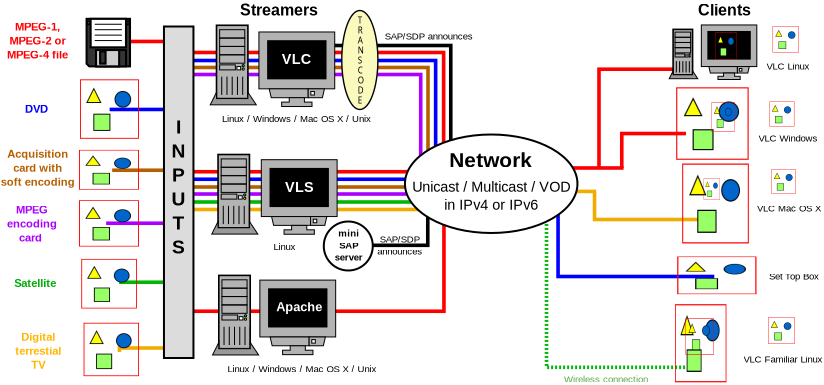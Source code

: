 <?xml version="1.0" encoding="UTF-8"?>
<dia:diagram xmlns:dia="http://www.lysator.liu.se/~alla/dia/"><dia:layer name="ArriÃÂ¨re-plan" visible="true"><dia:object type="Standard - ZigZagLine" version="0" id="O0"><dia:attribute name="obj_pos"><dia:point val="21.424,8.913"/></dia:attribute><dia:attribute name="obj_bb"><dia:rectangle val="17.944,8.823;21.514,13.243"/></dia:attribute><dia:attribute name="orth_points"><dia:point val="21.424,8.913"/><dia:point val="21.424,12.303"/><dia:point val="18.034,12.303"/><dia:point val="18.034,13.153"/></dia:attribute><dia:attribute name="orth_orient"><dia:enum val="1"/><dia:enum val="0"/><dia:enum val="1"/></dia:attribute><dia:attribute name="line_width"><dia:real val="0.18"/></dia:attribute></dia:object><dia:object type="Standard - ZigZagLine" version="0" id="O1"><dia:attribute name="obj_pos"><dia:point val="22.574,7.613"/></dia:attribute><dia:attribute name="obj_bb"><dia:rectangle val="16.406,2.223;22.664,7.703"/></dia:attribute><dia:attribute name="orth_points"><dia:point val="22.574,7.613"/><dia:point val="22.574,2.313"/><dia:point val="16.496,2.313"/><dia:point val="16.496,2.813"/></dia:attribute><dia:attribute name="orth_orient"><dia:enum val="1"/><dia:enum val="0"/><dia:enum val="1"/></dia:attribute><dia:attribute name="line_width"><dia:real val="0.18"/></dia:attribute></dia:object><dia:object type="Standard - ZigZagLine" version="0" id="O2"><dia:attribute name="obj_pos"><dia:point val="6.083,14.188"/></dia:attribute><dia:attribute name="obj_bb"><dia:rectangle val="5.993,14.06;8.998,14.278"/></dia:attribute><dia:attribute name="orth_points"><dia:point val="6.083,14.188"/><dia:point val="6.083,14.15"/><dia:point val="8.908,14.15"/><dia:point val="8.908,14.188"/></dia:attribute><dia:attribute name="orth_orient"><dia:enum val="1"/><dia:enum val="0"/><dia:enum val="1"/></dia:attribute><dia:attribute name="line_color"><dia:color val="#00b706"/></dia:attribute><dia:attribute name="line_width"><dia:real val="0.18"/></dia:attribute></dia:object><dia:object type="Standard - ZigZagLine" version="0" id="O3"><dia:attribute name="obj_pos"><dia:point val="6.008,17.638"/></dia:attribute><dia:attribute name="obj_bb"><dia:rectangle val="5.918,17.248;9.023,17.728"/></dia:attribute><dia:attribute name="orth_points"><dia:point val="6.008,17.638"/><dia:point val="6.008,17.438"/><dia:point val="8.933,17.438"/><dia:point val="8.933,17.338"/></dia:attribute><dia:attribute name="orth_orient"><dia:enum val="1"/><dia:enum val="0"/><dia:enum val="1"/></dia:attribute><dia:attribute name="line_color"><dia:color val="#f1ac00"/></dia:attribute><dia:attribute name="line_width"><dia:real val="0.18"/></dia:attribute></dia:object><dia:object type="Standard - ZigZagLine" version="0" id="O4"><dia:attribute name="obj_pos"><dia:point val="5.433,11.238"/></dia:attribute><dia:attribute name="obj_bb"><dia:rectangle val="5.343,11.11;8.973,11.353"/></dia:attribute><dia:attribute name="orth_points"><dia:point val="5.433,11.238"/><dia:point val="5.433,11.2"/><dia:point val="8.883,11.2"/><dia:point val="8.883,11.263"/></dia:attribute><dia:attribute name="orth_orient"><dia:enum val="1"/><dia:enum val="0"/><dia:enum val="1"/></dia:attribute><dia:attribute name="line_color"><dia:color val="#aa00ff"/></dia:attribute><dia:attribute name="line_width"><dia:real val="0.18"/></dia:attribute></dia:object><dia:object type="Standard - ZigZagLine" version="0" id="O5"><dia:attribute name="obj_pos"><dia:point val="5.733,8.513"/></dia:attribute><dia:attribute name="obj_bb"><dia:rectangle val="5.643,8.423;9.048,9.178"/></dia:attribute><dia:attribute name="orth_points"><dia:point val="5.733,8.513"/><dia:point val="5.733,8.55"/><dia:point val="8.958,8.55"/><dia:point val="8.958,9.088"/></dia:attribute><dia:attribute name="orth_orient"><dia:enum val="1"/><dia:enum val="0"/><dia:enum val="1"/></dia:attribute><dia:attribute name="line_color"><dia:color val="#b55f00"/></dia:attribute><dia:attribute name="line_width"><dia:real val="0.18"/></dia:attribute></dia:object><dia:object type="Standard - ZigZagLine" version="0" id="O6"><dia:attribute name="obj_pos"><dia:point val="5.608,5.588"/></dia:attribute><dia:attribute name="obj_bb"><dia:rectangle val="5.518,5.421;8.848,6.403"/></dia:attribute><dia:attribute name="orth_points"><dia:point val="5.608,5.588"/><dia:point val="5.608,5.511"/><dia:point val="8.758,5.511"/><dia:point val="8.758,6.313"/></dia:attribute><dia:attribute name="orth_orient"><dia:enum val="1"/><dia:enum val="0"/><dia:enum val="1"/></dia:attribute><dia:attribute name="line_color"><dia:color val="#0100ff"/></dia:attribute><dia:attribute name="line_width"><dia:real val="0.18"/></dia:attribute></dia:object><dia:object type="Standard - ZigZagLine" version="0" id="O7"><dia:attribute name="obj_pos"><dia:point val="5.363,2.1"/></dia:attribute><dia:attribute name="obj_bb"><dia:rectangle val="5.273,2.01;8.523,2.228"/></dia:attribute><dia:attribute name="orth_points"><dia:point val="5.363,2.1"/><dia:point val="5.363,2.111"/><dia:point val="8.433,2.111"/><dia:point val="8.433,2.138"/></dia:attribute><dia:attribute name="orth_orient"><dia:enum val="1"/><dia:enum val="0"/><dia:enum val="1"/></dia:attribute><dia:attribute name="line_color"><dia:color val="#ff0000"/></dia:attribute><dia:attribute name="line_width"><dia:real val="0.18"/></dia:attribute></dia:object><dia:object type="Standard - ZigZagLine" version="0" id="O8"><dia:attribute name="obj_pos"><dia:point val="9.758,15.601"/></dia:attribute><dia:attribute name="obj_bb"><dia:rectangle val="9.668,10.211;22.323,15.691"/></dia:attribute><dia:attribute name="orth_points"><dia:point val="9.758,15.601"/><dia:point val="9.758,15.6"/><dia:point val="22.233,15.6"/><dia:point val="22.233,10.302"/></dia:attribute><dia:attribute name="orth_orient"><dia:enum val="1"/><dia:enum val="0"/><dia:enum val="1"/></dia:attribute><dia:attribute name="line_color"><dia:color val="#ff0000"/></dia:attribute><dia:attribute name="line_width"><dia:real val="0.18"/></dia:attribute></dia:object><dia:object type="Standard - ZigZagLine" version="0" id="O9"><dia:attribute name="obj_pos"><dia:point val="9.508,9.738"/></dia:attribute><dia:attribute name="obj_bb"><dia:rectangle val="9.418,9.648;21.723,10.117"/></dia:attribute><dia:attribute name="orth_points"><dia:point val="9.508,9.738"/><dia:point val="9.508,9.739"/><dia:point val="21.633,9.739"/><dia:point val="21.633,10.027"/></dia:attribute><dia:attribute name="orth_orient"><dia:enum val="1"/><dia:enum val="0"/><dia:enum val="1"/></dia:attribute><dia:attribute name="line_color"><dia:color val="#aa00ff"/></dia:attribute><dia:attribute name="line_width"><dia:real val="0.18"/></dia:attribute></dia:object><dia:object type="Standard - ZigZagLine" version="0" id="O10"><dia:attribute name="obj_pos"><dia:point val="9.658,9.427"/></dia:attribute><dia:attribute name="obj_bb"><dia:rectangle val="9.568,9.299;21.823,9.917"/></dia:attribute><dia:attribute name="orth_points"><dia:point val="9.658,9.427"/><dia:point val="9.658,9.389"/><dia:point val="21.733,9.389"/><dia:point val="21.733,9.827"/></dia:attribute><dia:attribute name="orth_orient"><dia:enum val="1"/><dia:enum val="0"/><dia:enum val="1"/></dia:attribute><dia:attribute name="line_color"><dia:color val="#b55f00"/></dia:attribute><dia:attribute name="line_width"><dia:real val="0.18"/></dia:attribute></dia:object><dia:object type="Standard - ZigZagLine" version="0" id="O11"><dia:attribute name="obj_pos"><dia:point val="9.688,8.989"/></dia:attribute><dia:attribute name="obj_bb"><dia:rectangle val="9.598,8.899;21.798,9.392"/></dia:attribute><dia:attribute name="orth_points"><dia:point val="9.688,8.989"/><dia:point val="9.688,9.0"/><dia:point val="21.708,9.0"/><dia:point val="21.708,9.302"/></dia:attribute><dia:attribute name="orth_orient"><dia:enum val="1"/><dia:enum val="0"/><dia:enum val="1"/></dia:attribute><dia:attribute name="line_color"><dia:color val="#0100ff"/></dia:attribute><dia:attribute name="line_width"><dia:real val="0.18"/></dia:attribute></dia:object><dia:object type="Standard - ZigZagLine" version="0" id="O12"><dia:attribute name="obj_pos"><dia:point val="9.688,8.614"/></dia:attribute><dia:attribute name="obj_bb"><dia:rectangle val="9.598,8.524;21.848,8.767"/></dia:attribute><dia:attribute name="orth_points"><dia:point val="9.688,8.614"/><dia:point val="9.688,8.625"/><dia:point val="21.758,8.625"/><dia:point val="21.758,8.677"/></dia:attribute><dia:attribute name="orth_orient"><dia:enum val="1"/><dia:enum val="0"/><dia:enum val="1"/></dia:attribute><dia:attribute name="line_color"><dia:color val="#ff0000"/></dia:attribute><dia:attribute name="line_width"><dia:real val="0.18"/></dia:attribute></dia:object><dia:object type="Standard - ZigZagLine" version="0" id="O13"><dia:attribute name="obj_pos"><dia:point val="9.483,3.127"/></dia:attribute><dia:attribute name="obj_bb"><dia:rectangle val="9.393,3.037;21.525,8.903"/></dia:attribute><dia:attribute name="orth_points"><dia:point val="9.483,3.127"/><dia:point val="9.483,3.413"/><dia:point val="21.435,3.413"/><dia:point val="21.435,8.813"/></dia:attribute><dia:attribute name="orth_orient"><dia:enum val="1"/><dia:enum val="0"/><dia:enum val="1"/></dia:attribute><dia:attribute name="line_color"><dia:color val="#b55f00"/></dia:attribute><dia:attribute name="line_width"><dia:real val="0.18"/></dia:attribute></dia:object><dia:object type="Standard - ZigZagLine" version="0" id="O14"><dia:attribute name="obj_pos"><dia:point val="27.361,9.634"/></dia:attribute><dia:attribute name="obj_bb"><dia:rectangle val="27.271,9.544;34.739,18.494"/></dia:attribute><dia:attribute name="orth_points"><dia:point val="27.361,9.634"/><dia:point val="27.361,18.404"/><dia:point val="34.649,18.404"/><dia:point val="34.649,18.396"/></dia:attribute><dia:attribute name="orth_orient"><dia:enum val="1"/><dia:enum val="0"/><dia:enum val="1"/></dia:attribute><dia:attribute name="line_color"><dia:color val="#00b706"/></dia:attribute><dia:attribute name="line_width"><dia:real val="0.18"/></dia:attribute><dia:attribute name="line_style"><dia:enum val="4"/></dia:attribute></dia:object><dia:object type="Standard - ZigZagLine" version="0" id="O15"><dia:attribute name="obj_pos"><dia:point val="9.408,2.352"/></dia:attribute><dia:attribute name="obj_bb"><dia:rectangle val="9.318,2.262;22.307,8.527"/></dia:attribute><dia:attribute name="orth_points"><dia:point val="9.408,2.352"/><dia:point val="9.408,2.663"/><dia:point val="22.217,2.663"/><dia:point val="22.217,8.437"/></dia:attribute><dia:attribute name="orth_orient"><dia:enum val="1"/><dia:enum val="0"/><dia:enum val="1"/></dia:attribute><dia:attribute name="line_color"><dia:color val="#ff0000"/></dia:attribute><dia:attribute name="line_width"><dia:real val="0.18"/></dia:attribute></dia:object><dia:object type="Standard - ZigZagLine" version="0" id="O16"><dia:attribute name="obj_pos"><dia:point val="9.458,2.702"/></dia:attribute><dia:attribute name="obj_bb"><dia:rectangle val="9.368,2.612;21.907,8.227"/></dia:attribute><dia:attribute name="orth_points"><dia:point val="9.458,2.702"/><dia:point val="9.458,3.063"/><dia:point val="21.817,3.063"/><dia:point val="21.817,8.137"/></dia:attribute><dia:attribute name="orth_orient"><dia:enum val="1"/><dia:enum val="0"/><dia:enum val="1"/></dia:attribute><dia:attribute name="line_color"><dia:color val="#0100ff"/></dia:attribute><dia:attribute name="line_width"><dia:real val="0.18"/></dia:attribute></dia:object><dia:object type="Standard - ZigZagLine" version="0" id="O17"><dia:attribute name="obj_pos"><dia:point val="9.658,10.152"/></dia:attribute><dia:attribute name="obj_bb"><dia:rectangle val="9.568,8.422;21.432,10.242"/></dia:attribute><dia:attribute name="orth_points"><dia:point val="9.658,10.152"/><dia:point val="9.658,10.138"/><dia:point val="21.342,10.138"/><dia:point val="21.342,8.512"/></dia:attribute><dia:attribute name="orth_orient"><dia:enum val="1"/><dia:enum val="0"/><dia:enum val="1"/></dia:attribute><dia:attribute name="line_color"><dia:color val="#00b706"/></dia:attribute><dia:attribute name="line_width"><dia:real val="0.18"/></dia:attribute></dia:object><dia:object type="Standard - ZigZagLine" version="0" id="O18"><dia:attribute name="obj_pos"><dia:point val="9.408,10.563"/></dia:attribute><dia:attribute name="obj_bb"><dia:rectangle val="9.318,9.362;21.623,10.653"/></dia:attribute><dia:attribute name="orth_points"><dia:point val="9.408,10.563"/><dia:point val="9.408,10.513"/><dia:point val="21.533,10.513"/><dia:point val="21.533,9.452"/></dia:attribute><dia:attribute name="orth_orient"><dia:enum val="1"/><dia:enum val="0"/><dia:enum val="1"/></dia:attribute><dia:attribute name="line_color"><dia:color val="#f1ac00"/></dia:attribute><dia:attribute name="line_width"><dia:real val="0.18"/></dia:attribute></dia:object><dia:object type="Standard - ZigZagLine" version="0" id="O19"><dia:attribute name="obj_pos"><dia:point val="9.533,3.502"/></dia:attribute><dia:attribute name="obj_bb"><dia:rectangle val="9.443,3.412;21.161,8.552"/></dia:attribute><dia:attribute name="orth_points"><dia:point val="9.533,3.502"/><dia:point val="9.533,3.763"/><dia:point val="21.071,3.763"/><dia:point val="21.071,8.462"/></dia:attribute><dia:attribute name="orth_orient"><dia:enum val="1"/><dia:enum val="0"/><dia:enum val="1"/></dia:attribute><dia:attribute name="line_color"><dia:color val="#aa00ff"/></dia:attribute><dia:attribute name="line_width"><dia:real val="0.18"/></dia:attribute></dia:object><dia:object type="Standard - ZigZagLine" version="0" id="O20"><dia:attribute name="obj_pos"><dia:point val="29.762,9.613"/></dia:attribute><dia:attribute name="obj_bb"><dia:rectangle val="29.672,9.523;35.133,11.174"/></dia:attribute><dia:attribute name="orth_points"><dia:point val="29.762,9.613"/><dia:point val="29.762,11.013"/><dia:point val="35.044,11.013"/><dia:point val="35.044,11.084"/></dia:attribute><dia:attribute name="orth_orient"><dia:enum val="1"/><dia:enum val="0"/><dia:enum val="1"/></dia:attribute><dia:attribute name="line_color"><dia:color val="#f1ac00"/></dia:attribute><dia:attribute name="line_width"><dia:real val="0.18"/></dia:attribute></dia:object><dia:object type="Standard - ZigZagLine" version="0" id="O21"><dia:attribute name="obj_pos"><dia:point val="26.267,8.937"/></dia:attribute><dia:attribute name="obj_bb"><dia:rectangle val="26.177,8.847;29.838,9.777"/></dia:attribute><dia:attribute name="orth_points"><dia:point val="26.267,8.937"/><dia:point val="26.267,9.609"/><dia:point val="29.748,9.609"/><dia:point val="29.748,9.687"/></dia:attribute><dia:attribute name="orth_orient"><dia:enum val="1"/><dia:enum val="0"/><dia:enum val="1"/></dia:attribute><dia:attribute name="line_color"><dia:color val="#f1ad00"/></dia:attribute><dia:attribute name="line_width"><dia:real val="0.18"/></dia:attribute></dia:object><dia:object type="Standard - ZigZagLine" version="0" id="O22"><dia:attribute name="obj_pos"><dia:point val="27.938,10.081"/></dia:attribute><dia:attribute name="obj_bb"><dia:rectangle val="27.848,9.991;35.75,14.053"/></dia:attribute><dia:attribute name="orth_points"><dia:point val="27.938,10.081"/><dia:point val="27.938,13.863"/><dia:point val="35.66,13.863"/><dia:point val="35.66,13.963"/></dia:attribute><dia:attribute name="orth_orient"><dia:enum val="1"/><dia:enum val="0"/><dia:enum val="1"/></dia:attribute><dia:attribute name="line_color"><dia:color val="#0000ff"/></dia:attribute><dia:attribute name="line_width"><dia:real val="0.18"/></dia:attribute></dia:object><dia:object type="Standard - ZigZagLine" version="0" id="O23"><dia:attribute name="obj_pos"><dia:point val="25.817,8.637"/></dia:attribute><dia:attribute name="obj_bb"><dia:rectangle val="23.694,8.547;25.907,9.401"/></dia:attribute><dia:attribute name="orth_points"><dia:point val="25.817,8.637"/><dia:point val="25.817,8.787"/><dia:point val="23.784,8.787"/><dia:point val="23.784,9.311"/></dia:attribute><dia:attribute name="orth_orient"><dia:enum val="1"/><dia:enum val="0"/><dia:enum val="1"/></dia:attribute><dia:attribute name="line_color"><dia:color val="#0000ff"/></dia:attribute><dia:attribute name="line_width"><dia:real val="0.18"/></dia:attribute></dia:object><dia:object type="Standard - ZigZagLine" version="0" id="O24"><dia:attribute name="obj_pos"><dia:point val="29.985,8.437"/></dia:attribute><dia:attribute name="obj_bb"><dia:rectangle val="29.895,3.397;34.292,8.527"/></dia:attribute><dia:attribute name="orth_points"><dia:point val="29.985,8.437"/><dia:point val="29.985,3.498"/><dia:point val="34.202,3.498"/><dia:point val="34.202,3.487"/></dia:attribute><dia:attribute name="orth_orient"><dia:enum val="1"/><dia:enum val="0"/><dia:enum val="1"/></dia:attribute><dia:attribute name="line_color"><dia:color val="#ff0000"/></dia:attribute><dia:attribute name="line_width"><dia:real val="0.18"/></dia:attribute></dia:object><dia:object type="Standard - ZigZagLine" version="0" id="O25"><dia:attribute name="obj_pos"><dia:point val="25.917,8.537"/></dia:attribute><dia:attribute name="obj_bb"><dia:rectangle val="25.827,8.297;31.214,8.627"/></dia:attribute><dia:attribute name="orth_points"><dia:point val="25.917,8.537"/><dia:point val="25.917,8.437"/><dia:point val="31.124,8.437"/><dia:point val="31.124,8.387"/></dia:attribute><dia:attribute name="orth_orient"><dia:enum val="1"/><dia:enum val="0"/><dia:enum val="1"/></dia:attribute><dia:attribute name="line_color"><dia:color val="#ff0000"/></dia:attribute><dia:attribute name="line_width"><dia:real val="0.18"/></dia:attribute></dia:object><dia:object type="Standard - Ellipse" version="0" id="O26"><dia:attribute name="obj_pos"><dia:point val="20.283,6.763"/></dia:attribute><dia:attribute name="obj_bb"><dia:rectangle val="20.233,6.713;28.958,11.738"/></dia:attribute><dia:attribute name="elem_corner"><dia:point val="20.283,6.763"/></dia:attribute><dia:attribute name="elem_width"><dia:real val="8.625"/></dia:attribute><dia:attribute name="elem_height"><dia:real val="4.925"/></dia:attribute></dia:object><dia:object type="Network - General Monitor (With Stand)" version="0" id="O27"><dia:attribute name="obj_pos"><dia:point val="13.1,8.023"/></dia:attribute><dia:attribute name="obj_bb"><dia:rectangle val="13.075,7.998;16.916,13.176"/></dia:attribute><dia:attribute name="elem_corner"><dia:point val="13.1,8.023"/></dia:attribute><dia:attribute name="elem_width"><dia:real val="3.791"/></dia:attribute><dia:attribute name="elem_height"><dia:real val="3.727"/></dia:attribute><dia:attribute name="show_background"><dia:boolean val="true"/></dia:attribute><dia:attribute name="flip_horizontal"><dia:boolean val="false"/></dia:attribute><dia:attribute name="flip_vertical"><dia:boolean val="false"/></dia:attribute><dia:attribute name="padding"><dia:real val="0"/></dia:attribute><dia:attribute name="text"><dia:composite type="text"><dia:attribute name="string"><dia:string>##</dia:string></dia:attribute><dia:attribute name="font"><dia:font family="courier new" style="0" name="Courier"/></dia:attribute><dia:attribute name="height"><dia:real val="1"/></dia:attribute><dia:attribute name="pos"><dia:point val="14.995,12.576"/></dia:attribute><dia:attribute name="color"><dia:color val="#000000"/></dia:attribute><dia:attribute name="alignment"><dia:enum val="1"/></dia:attribute></dia:composite></dia:attribute></dia:object><dia:object type="Standard - Text" version="0" id="O28"><dia:attribute name="obj_pos"><dia:point val="24.55,8.4"/></dia:attribute><dia:attribute name="obj_bb"><dia:rectangle val="22.65,7.45;26.45,9.05"/></dia:attribute><dia:attribute name="text"><dia:composite type="text"><dia:attribute name="string"><dia:string>#Network#</dia:string></dia:attribute><dia:attribute name="font"><dia:font family="arial" style="80" name="Helvetica-Bold"/></dia:attribute><dia:attribute name="height"><dia:real val="1.3"/></dia:attribute><dia:attribute name="pos"><dia:point val="24.55,8.4"/></dia:attribute><dia:attribute name="color"><dia:color val="#000000"/></dia:attribute><dia:attribute name="alignment"><dia:enum val="1"/></dia:attribute></dia:composite></dia:attribute></dia:object><dia:object type="Standard - Text" version="0" id="O29"><dia:attribute name="obj_pos"><dia:point val="24.6,9.625"/></dia:attribute><dia:attribute name="obj_bb"><dia:rectangle val="20.875,8.975;28.325,10.975"/></dia:attribute><dia:attribute name="text"><dia:composite type="text"><dia:attribute name="string"><dia:string>#Unicast / Multicast / VOD
in IPv4 or IPv6#</dia:string></dia:attribute><dia:attribute name="font"><dia:font family="arial" style="0" name="Helvetica"/></dia:attribute><dia:attribute name="height"><dia:real val="0.9"/></dia:attribute><dia:attribute name="pos"><dia:point val="24.6,9.625"/></dia:attribute><dia:attribute name="color"><dia:color val="#000000"/></dia:attribute><dia:attribute name="alignment"><dia:enum val="1"/></dia:attribute></dia:composite></dia:attribute></dia:object><dia:object type="Network - General Computer (Tower)" version="0" id="O30"><dia:attribute name="obj_pos"><dia:point val="33.496,1.507"/></dia:attribute><dia:attribute name="obj_bb"><dia:rectangle val="33.488,1.467;34.932,5.336"/></dia:attribute><dia:attribute name="elem_corner"><dia:point val="33.496,1.507"/></dia:attribute><dia:attribute name="elem_width"><dia:real val="1.427"/></dia:attribute><dia:attribute name="elem_height"><dia:real val="2.465"/></dia:attribute><dia:attribute name="show_background"><dia:boolean val="true"/></dia:attribute><dia:attribute name="flip_horizontal"><dia:boolean val="false"/></dia:attribute><dia:attribute name="flip_vertical"><dia:boolean val="false"/></dia:attribute><dia:attribute name="padding"><dia:real val="0"/></dia:attribute><dia:attribute name="text"><dia:composite type="text"><dia:attribute name="string"><dia:string>##</dia:string></dia:attribute><dia:attribute name="font"><dia:font family="courier new" style="0" name="Courier"/></dia:attribute><dia:attribute name="height"><dia:real val="1"/></dia:attribute><dia:attribute name="pos"><dia:point val="34.209,4.736"/></dia:attribute><dia:attribute name="color"><dia:color val="#000000"/></dia:attribute><dia:attribute name="alignment"><dia:enum val="1"/></dia:attribute></dia:composite></dia:attribute></dia:object><dia:object type="Network - General Monitor (With Stand)" version="0" id="O31"><dia:attribute name="obj_pos"><dia:point val="35.102,1.286"/></dia:attribute><dia:attribute name="obj_bb"><dia:rectangle val="35.077,1.261;37.9,5.405"/></dia:attribute><dia:attribute name="elem_corner"><dia:point val="35.102,1.286"/></dia:attribute><dia:attribute name="elem_width"><dia:real val="2.773"/></dia:attribute><dia:attribute name="elem_height"><dia:real val="2.727"/></dia:attribute><dia:attribute name="show_background"><dia:boolean val="true"/></dia:attribute><dia:attribute name="flip_horizontal"><dia:boolean val="false"/></dia:attribute><dia:attribute name="flip_vertical"><dia:boolean val="false"/></dia:attribute><dia:attribute name="padding"><dia:real val="0"/></dia:attribute><dia:attribute name="text"><dia:composite type="text"><dia:attribute name="string"><dia:string>##</dia:string></dia:attribute><dia:attribute name="font"><dia:font family="courier new" style="0" name="Courier"/></dia:attribute><dia:attribute name="height"><dia:real val="1"/></dia:attribute><dia:attribute name="pos"><dia:point val="36.488,4.805"/></dia:attribute><dia:attribute name="color"><dia:color val="#000000"/></dia:attribute><dia:attribute name="alignment"><dia:enum val="1"/></dia:attribute></dia:composite></dia:attribute></dia:object><dia:object type="Standard - Text" version="0" id="O32"><dia:attribute name="obj_pos"><dia:point val="39.435,3.513"/></dia:attribute><dia:attribute name="obj_bb"><dia:rectangle val="38.36,3.013;40.51,3.763"/></dia:attribute><dia:attribute name="text"><dia:composite type="text"><dia:attribute name="string"><dia:string>#VLC Linux#</dia:string></dia:attribute><dia:attribute name="font"><dia:font family="arial" style="0" name="Helvetica"/></dia:attribute><dia:attribute name="height"><dia:real val="0.6"/></dia:attribute><dia:attribute name="pos"><dia:point val="39.435,3.513"/></dia:attribute><dia:attribute name="color"><dia:color val="#000000"/></dia:attribute><dia:attribute name="alignment"><dia:enum val="1"/></dia:attribute></dia:composite></dia:attribute></dia:object><dia:object type="Standard - Text" version="0" id="O33"><dia:attribute name="obj_pos"><dia:point val="39.435,7.113"/></dia:attribute><dia:attribute name="obj_bb"><dia:rectangle val="37.985,6.613;40.885,7.363"/></dia:attribute><dia:attribute name="text"><dia:composite type="text"><dia:attribute name="string"><dia:string>#VLC Windows#</dia:string></dia:attribute><dia:attribute name="font"><dia:font family="arial" style="0" name="Helvetica"/></dia:attribute><dia:attribute name="height"><dia:real val="0.6"/></dia:attribute><dia:attribute name="pos"><dia:point val="39.435,7.113"/></dia:attribute><dia:attribute name="color"><dia:color val="#000000"/></dia:attribute><dia:attribute name="alignment"><dia:enum val="1"/></dia:attribute></dia:composite></dia:attribute></dia:object><dia:object type="Standard - Text" version="0" id="O34"><dia:attribute name="obj_pos"><dia:point val="39.485,10.613"/></dia:attribute><dia:attribute name="obj_bb"><dia:rectangle val="37.935,10.113;41.035,10.863"/></dia:attribute><dia:attribute name="text"><dia:composite type="text"><dia:attribute name="string"><dia:string>#VLC Mac OS X#</dia:string></dia:attribute><dia:attribute name="font"><dia:font family="arial" style="0" name="Helvetica"/></dia:attribute><dia:attribute name="height"><dia:real val="0.6"/></dia:attribute><dia:attribute name="pos"><dia:point val="39.485,10.613"/></dia:attribute><dia:attribute name="color"><dia:color val="#000000"/></dia:attribute><dia:attribute name="alignment"><dia:enum val="1"/></dia:attribute></dia:composite></dia:attribute></dia:object><dia:object type="Standard - Text" version="0" id="O35"><dia:attribute name="obj_pos"><dia:point val="39.185,18.163"/></dia:attribute><dia:attribute name="obj_bb"><dia:rectangle val="37.21,17.663;41.16,18.413"/></dia:attribute><dia:attribute name="text"><dia:composite type="text"><dia:attribute name="string"><dia:string>#VLC Familiar Linux#</dia:string></dia:attribute><dia:attribute name="font"><dia:font family="arial" style="0" name="Helvetica"/></dia:attribute><dia:attribute name="height"><dia:real val="0.6"/></dia:attribute><dia:attribute name="pos"><dia:point val="39.185,18.163"/></dia:attribute><dia:attribute name="color"><dia:color val="#000000"/></dia:attribute><dia:attribute name="alignment"><dia:enum val="1"/></dia:attribute></dia:composite></dia:attribute></dia:object><dia:object type="Network - A Diskette" version="0" id="O36"><dia:attribute name="obj_pos"><dia:point val="4.363,0.979"/></dia:attribute><dia:attribute name="obj_bb"><dia:rectangle val="4.313,0.929;6.587,3.408"/></dia:attribute><dia:attribute name="elem_corner"><dia:point val="4.363,0.979"/></dia:attribute><dia:attribute name="elem_width"><dia:real val="2.174"/></dia:attribute><dia:attribute name="elem_height"><dia:real val="2.378"/></dia:attribute><dia:attribute name="show_background"><dia:boolean val="true"/></dia:attribute><dia:attribute name="flip_horizontal"><dia:boolean val="false"/></dia:attribute><dia:attribute name="flip_vertical"><dia:boolean val="false"/></dia:attribute><dia:attribute name="padding"><dia:real val="0.354"/></dia:attribute></dia:object><dia:object type="Standard - Text" version="0" id="O37"><dia:attribute name="obj_pos"><dia:point val="36.255,0.816"/></dia:attribute><dia:attribute name="obj_bb"><dia:rectangle val="35.005,0.066;37.505,1.316"/></dia:attribute><dia:attribute name="text"><dia:composite type="text"><dia:attribute name="string"><dia:string>#Clients#</dia:string></dia:attribute><dia:attribute name="font"><dia:font family="arial" style="80" name="Helvetica-Bold"/></dia:attribute><dia:attribute name="height"><dia:real val="1"/></dia:attribute><dia:attribute name="pos"><dia:point val="36.255,0.816"/></dia:attribute><dia:attribute name="color"><dia:color val="#000000"/></dia:attribute><dia:attribute name="alignment"><dia:enum val="1"/></dia:attribute></dia:composite></dia:attribute></dia:object><dia:object type="Standard - Image" version="0" id="O38"><dia:attribute name="obj_pos"><dia:point val="35.813,1.64"/></dia:attribute><dia:attribute name="obj_bb"><dia:rectangle val="35.763,1.59;36.924,3.066"/></dia:attribute><dia:attribute name="elem_corner"><dia:point val="35.813,1.64"/></dia:attribute><dia:attribute name="elem_width"><dia:real val="1.061"/></dia:attribute><dia:attribute name="elem_height"><dia:real val="1.377"/></dia:attribute><dia:attribute name="draw_border"><dia:boolean val="false"/></dia:attribute><dia:attribute name="keep_aspect"><dia:boolean val="true"/></dia:attribute><dia:attribute name="file"><dia:string>#../cone-soppera10-mini.png#</dia:string></dia:attribute></dia:object><dia:object type="Standard - Image" version="0" id="O39"><dia:attribute name="obj_pos"><dia:point val="34.144,8.213"/></dia:attribute><dia:attribute name="obj_bb"><dia:rectangle val="34.094,8.163;37.527,12.262"/></dia:attribute><dia:attribute name="elem_corner"><dia:point val="34.144,8.213"/></dia:attribute><dia:attribute name="elem_width"><dia:real val="3.333"/></dia:attribute><dia:attribute name="elem_height"><dia:real val="3.999"/></dia:attribute><dia:attribute name="draw_border"><dia:boolean val="false"/></dia:attribute><dia:attribute name="keep_aspect"><dia:boolean val="true"/></dia:attribute><dia:attribute name="file"><dia:string>#imac.jpg#</dia:string></dia:attribute></dia:object><dia:object type="Standard - Image" version="0" id="O40"><dia:attribute name="obj_pos"><dia:point val="33.844,4.403"/></dia:attribute><dia:attribute name="obj_bb"><dia:rectangle val="33.794,4.353;37.519,8.078"/></dia:attribute><dia:attribute name="elem_corner"><dia:point val="33.844,4.403"/></dia:attribute><dia:attribute name="elem_width"><dia:real val="3.625"/></dia:attribute><dia:attribute name="elem_height"><dia:real val="3.625"/></dia:attribute><dia:attribute name="draw_border"><dia:boolean val="false"/></dia:attribute><dia:attribute name="keep_aspect"><dia:boolean val="true"/></dia:attribute><dia:attribute name="file"><dia:string>#laptop.jpg#</dia:string></dia:attribute></dia:object><dia:object type="Standard - Image" version="0" id="O41"><dia:attribute name="obj_pos"><dia:point val="35.616,5.14"/></dia:attribute><dia:attribute name="obj_bb"><dia:rectangle val="35.566,5.09;36.813,6.677"/></dia:attribute><dia:attribute name="elem_corner"><dia:point val="35.616,5.14"/></dia:attribute><dia:attribute name="elem_width"><dia:real val="1.147"/></dia:attribute><dia:attribute name="elem_height"><dia:real val="1.488"/></dia:attribute><dia:attribute name="border_color"><dia:color val="#000001"/></dia:attribute><dia:attribute name="draw_border"><dia:boolean val="false"/></dia:attribute><dia:attribute name="keep_aspect"><dia:boolean val="true"/></dia:attribute><dia:attribute name="file"><dia:string>#../cone-soppera10-mini.png#</dia:string></dia:attribute></dia:object><dia:object type="Standard - Text" version="0" id="O42"><dia:attribute name="obj_pos"><dia:point val="1.908,1.563"/></dia:attribute><dia:attribute name="obj_bb"><dia:rectangle val="0.458,1.013;3.358,3.313"/></dia:attribute><dia:attribute name="text"><dia:composite type="text"><dia:attribute name="string"><dia:string>#MPEG-1,
MPEG-2 or
MPEG-4 file#</dia:string></dia:attribute><dia:attribute name="font"><dia:font family="arial" style="80" name="Helvetica-Bold"/></dia:attribute><dia:attribute name="height"><dia:real val="0.7"/></dia:attribute><dia:attribute name="pos"><dia:point val="1.908,1.563"/></dia:attribute><dia:attribute name="color"><dia:color val="#ff0000"/></dia:attribute><dia:attribute name="alignment"><dia:enum val="1"/></dia:attribute></dia:composite></dia:attribute></dia:object><dia:object type="Standard - Text" version="0" id="O43"><dia:attribute name="obj_pos"><dia:point val="1.858,5.675"/></dia:attribute><dia:attribute name="obj_bb"><dia:rectangle val="1.333,5.125;2.383,6.025"/></dia:attribute><dia:attribute name="text"><dia:composite type="text"><dia:attribute name="string"><dia:string>#DVD#</dia:string></dia:attribute><dia:attribute name="font"><dia:font family="arial" style="80" name="Helvetica-Bold"/></dia:attribute><dia:attribute name="height"><dia:real val="0.7"/></dia:attribute><dia:attribute name="pos"><dia:point val="1.858,5.675"/></dia:attribute><dia:attribute name="color"><dia:color val="#0000ff"/></dia:attribute><dia:attribute name="alignment"><dia:enum val="1"/></dia:attribute></dia:composite></dia:attribute></dia:object><dia:object type="Standard - Text" version="0" id="O44"><dia:attribute name="obj_pos"><dia:point val="1.794,14.387"/></dia:attribute><dia:attribute name="obj_bb"><dia:rectangle val="0.794,13.837;2.794,14.737"/></dia:attribute><dia:attribute name="text"><dia:composite type="text"><dia:attribute name="string"><dia:string>#Satellite#</dia:string></dia:attribute><dia:attribute name="font"><dia:font family="arial" style="80" name="Helvetica-Bold"/></dia:attribute><dia:attribute name="height"><dia:real val="0.7"/></dia:attribute><dia:attribute name="pos"><dia:point val="1.794,14.387"/></dia:attribute><dia:attribute name="color"><dia:color val="#00ad05"/></dia:attribute><dia:attribute name="alignment"><dia:enum val="1"/></dia:attribute></dia:composite></dia:attribute></dia:object><dia:object type="Standard - Text" version="0" id="O45"><dia:attribute name="obj_pos"><dia:point val="1.944,17.069"/></dia:attribute><dia:attribute name="obj_bb"><dia:rectangle val="0.844,16.519;3.044,18.819"/></dia:attribute><dia:attribute name="text"><dia:composite type="text"><dia:attribute name="string"><dia:string>#Digital
terrestial
TV#</dia:string></dia:attribute><dia:attribute name="font"><dia:font family="arial" style="80" name="Helvetica-Bold"/></dia:attribute><dia:attribute name="height"><dia:real val="0.7"/></dia:attribute><dia:attribute name="pos"><dia:point val="1.944,17.069"/></dia:attribute><dia:attribute name="color"><dia:color val="#ffb600"/></dia:attribute><dia:attribute name="alignment"><dia:enum val="1"/></dia:attribute></dia:composite></dia:attribute></dia:object><dia:object type="Standard - Text" version="0" id="O46"><dia:attribute name="obj_pos"><dia:point val="15.008,9.638"/></dia:attribute><dia:attribute name="obj_bb"><dia:rectangle val="14.358,8.988;15.658,10.088"/></dia:attribute><dia:attribute name="text"><dia:composite type="text"><dia:attribute name="string"><dia:string>#VLS#</dia:string></dia:attribute><dia:attribute name="font"><dia:font family="arial" style="80" name="Helvetica-Bold"/></dia:attribute><dia:attribute name="height"><dia:real val="0.9"/></dia:attribute><dia:attribute name="pos"><dia:point val="15.008,9.638"/></dia:attribute><dia:attribute name="color"><dia:color val="#ffffff"/></dia:attribute><dia:attribute name="alignment"><dia:enum val="1"/></dia:attribute></dia:composite></dia:attribute></dia:object><dia:object type="Standard - Image" version="0" id="O47"><dia:attribute name="obj_pos"><dia:point val="35.216,8.963"/></dia:attribute><dia:attribute name="obj_bb"><dia:rectangle val="35.166,8.913;36.082,10.072"/></dia:attribute><dia:attribute name="elem_corner"><dia:point val="35.216,8.963"/></dia:attribute><dia:attribute name="elem_width"><dia:real val="0.816"/></dia:attribute><dia:attribute name="elem_height"><dia:real val="1.059"/></dia:attribute><dia:attribute name="border_color"><dia:color val="#000001"/></dia:attribute><dia:attribute name="draw_border"><dia:boolean val="false"/></dia:attribute><dia:attribute name="keep_aspect"><dia:boolean val="true"/></dia:attribute><dia:attribute name="file"><dia:string>#../cone-soppera10-mini.png#</dia:string></dia:attribute></dia:object><dia:object type="Standard - Text" version="0" id="O48"><dia:attribute name="obj_pos"><dia:point val="30.339,19.159"/></dia:attribute><dia:attribute name="obj_bb"><dia:rectangle val="28.239,18.659;32.439,19.409"/></dia:attribute><dia:attribute name="text"><dia:composite type="text"><dia:attribute name="string"><dia:string>#Wireless connection#</dia:string></dia:attribute><dia:attribute name="font"><dia:font family="arial" style="0" name="Helvetica"/></dia:attribute><dia:attribute name="height"><dia:real val="0.6"/></dia:attribute><dia:attribute name="pos"><dia:point val="30.339,19.159"/></dia:attribute><dia:attribute name="color"><dia:color val="#5baa4c"/></dia:attribute><dia:attribute name="alignment"><dia:enum val="1"/></dia:attribute></dia:composite></dia:attribute></dia:object><dia:object type="Standard - ZigZagLine" version="0" id="O49"><dia:attribute name="obj_pos"><dia:point val="31.124,8.437"/></dia:attribute><dia:attribute name="obj_bb"><dia:rectangle val="31.034,6.625;34.333,8.527"/></dia:attribute><dia:attribute name="orth_points"><dia:point val="31.124,8.437"/><dia:point val="31.124,6.715"/><dia:point val="34.243,6.715"/><dia:point val="34.243,6.751"/></dia:attribute><dia:attribute name="orth_orient"><dia:enum val="1"/><dia:enum val="0"/><dia:enum val="1"/></dia:attribute><dia:attribute name="line_color"><dia:color val="#ff0000"/></dia:attribute><dia:attribute name="line_width"><dia:real val="0.18"/></dia:attribute></dia:object><dia:object type="Standard - Text" version="0" id="O50"><dia:attribute name="obj_pos"><dia:point val="14.258,12.538"/></dia:attribute><dia:attribute name="obj_bb"><dia:rectangle val="13.708,12.021;14.825,12.82"/></dia:attribute><dia:attribute name="text"><dia:composite type="text"><dia:attribute name="string"><dia:string>#Linux#</dia:string></dia:attribute><dia:attribute name="font"><dia:font family="arial" style="0" name="Helvetica"/></dia:attribute><dia:attribute name="height"><dia:real val="0.6"/></dia:attribute><dia:attribute name="pos"><dia:point val="14.258,12.538"/></dia:attribute><dia:attribute name="color"><dia:color val="#000000"/></dia:attribute><dia:attribute name="alignment"><dia:enum val="1"/></dia:attribute></dia:composite></dia:attribute></dia:object><dia:object type="Standard - Image" version="0" id="O51"><dia:attribute name="obj_pos"><dia:point val="33.787,15.246"/></dia:attribute><dia:attribute name="obj_bb"><dia:rectangle val="33.737,15.196;36.407,19.202"/></dia:attribute><dia:attribute name="elem_corner"><dia:point val="33.787,15.246"/></dia:attribute><dia:attribute name="elem_width"><dia:real val="2.57"/></dia:attribute><dia:attribute name="elem_height"><dia:real val="3.907"/></dia:attribute><dia:attribute name="draw_border"><dia:boolean val="false"/></dia:attribute><dia:attribute name="keep_aspect"><dia:boolean val="true"/></dia:attribute><dia:attribute name="file"><dia:string>#ipaq.jpg#</dia:string></dia:attribute></dia:object><dia:object type="Standard - Image" version="0" id="O52"><dia:attribute name="obj_pos"><dia:point val="34.313,15.953"/></dia:attribute><dia:attribute name="obj_bb"><dia:rectangle val="34.263,15.902;35.773,17.832"/></dia:attribute><dia:attribute name="elem_corner"><dia:point val="34.313,15.953"/></dia:attribute><dia:attribute name="elem_width"><dia:real val="1.41"/></dia:attribute><dia:attribute name="elem_height"><dia:real val="1.829"/></dia:attribute><dia:attribute name="border_color"><dia:color val="#000001"/></dia:attribute><dia:attribute name="draw_border"><dia:boolean val="false"/></dia:attribute><dia:attribute name="keep_aspect"><dia:boolean val="true"/></dia:attribute><dia:attribute name="file"><dia:string>#../cone-soppera10-mini.png#</dia:string></dia:attribute></dia:object><dia:object type="Standard - Text" version="0" id="O53"><dia:attribute name="obj_pos"><dia:point val="1.633,10.713"/></dia:attribute><dia:attribute name="obj_bb"><dia:rectangle val="0.508,10.163;2.758,12.463"/></dia:attribute><dia:attribute name="text"><dia:composite type="text"><dia:attribute name="string"><dia:string>#MPEG
encoding
card #</dia:string></dia:attribute><dia:attribute name="font"><dia:font family="arial" style="80" name="Helvetica-Bold"/></dia:attribute><dia:attribute name="height"><dia:real val="0.7"/></dia:attribute><dia:attribute name="pos"><dia:point val="1.633,10.713"/></dia:attribute><dia:attribute name="color"><dia:color val="#aa00ff"/></dia:attribute><dia:attribute name="alignment"><dia:enum val="1"/></dia:attribute></dia:composite></dia:attribute></dia:object><dia:object type="Standard - Image" version="0" id="O54"><dia:attribute name="obj_pos"><dia:point val="4.099,12.985"/></dia:attribute><dia:attribute name="obj_bb"><dia:rectangle val="4.049,12.935;6.933,15.513"/></dia:attribute><dia:attribute name="elem_corner"><dia:point val="4.099,12.985"/></dia:attribute><dia:attribute name="elem_width"><dia:real val="2.784"/></dia:attribute><dia:attribute name="elem_height"><dia:real val="2.478"/></dia:attribute><dia:attribute name="draw_border"><dia:boolean val="false"/></dia:attribute><dia:attribute name="keep_aspect"><dia:boolean val="true"/></dia:attribute><dia:attribute name="file"><dia:string>#satellite.jpg#</dia:string></dia:attribute></dia:object><dia:object type="Standard - Image" version="0" id="O55"><dia:attribute name="obj_pos"><dia:point val="3.985,10.051"/></dia:attribute><dia:attribute name="obj_bb"><dia:rectangle val="3.935,10.001;7.033,12.415"/></dia:attribute><dia:attribute name="elem_corner"><dia:point val="3.985,10.051"/></dia:attribute><dia:attribute name="elem_width"><dia:real val="2.999"/></dia:attribute><dia:attribute name="elem_height"><dia:real val="2.314"/></dia:attribute><dia:attribute name="draw_border"><dia:boolean val="false"/></dia:attribute><dia:attribute name="keep_aspect"><dia:boolean val="true"/></dia:attribute><dia:attribute name="file"><dia:string>#encoding-card.jpg#</dia:string></dia:attribute></dia:object><dia:object type="Network - General Computer (Tower)" version="0" id="O56"><dia:attribute name="obj_pos"><dia:point val="10.623,7.763"/></dia:attribute><dia:attribute name="obj_bb"><dia:rectangle val="10.615,7.723;12.936,13.146"/></dia:attribute><dia:attribute name="elem_corner"><dia:point val="10.623,7.763"/></dia:attribute><dia:attribute name="elem_width"><dia:real val="2.304"/></dia:attribute><dia:attribute name="elem_height"><dia:real val="3.979"/></dia:attribute><dia:attribute name="show_background"><dia:boolean val="true"/></dia:attribute><dia:attribute name="flip_horizontal"><dia:boolean val="false"/></dia:attribute><dia:attribute name="flip_vertical"><dia:boolean val="false"/></dia:attribute><dia:attribute name="padding"><dia:real val="0"/></dia:attribute><dia:attribute name="text"><dia:composite type="text"><dia:attribute name="string"><dia:string>##</dia:string></dia:attribute><dia:attribute name="font"><dia:font family="courier new" style="0" name="Courier"/></dia:attribute><dia:attribute name="height"><dia:real val="1"/></dia:attribute><dia:attribute name="pos"><dia:point val="11.775,12.546"/></dia:attribute><dia:attribute name="color"><dia:color val="#000000"/></dia:attribute><dia:attribute name="alignment"><dia:enum val="1"/></dia:attribute></dia:composite></dia:attribute></dia:object><dia:object type="Network - General Monitor (With Stand)" version="0" id="O57"><dia:attribute name="obj_pos"><dia:point val="12.981,1.637"/></dia:attribute><dia:attribute name="obj_bb"><dia:rectangle val="12.956,1.612;16.797,6.791"/></dia:attribute><dia:attribute name="elem_corner"><dia:point val="12.981,1.637"/></dia:attribute><dia:attribute name="elem_width"><dia:real val="3.791"/></dia:attribute><dia:attribute name="elem_height"><dia:real val="3.727"/></dia:attribute><dia:attribute name="show_background"><dia:boolean val="true"/></dia:attribute><dia:attribute name="flip_horizontal"><dia:boolean val="false"/></dia:attribute><dia:attribute name="flip_vertical"><dia:boolean val="false"/></dia:attribute><dia:attribute name="padding"><dia:real val="0"/></dia:attribute><dia:attribute name="text"><dia:composite type="text"><dia:attribute name="string"><dia:string>##</dia:string></dia:attribute><dia:attribute name="font"><dia:font family="courier new" style="0" name="Courier"/></dia:attribute><dia:attribute name="height"><dia:real val="1"/></dia:attribute><dia:attribute name="pos"><dia:point val="14.877,6.191"/></dia:attribute><dia:attribute name="color"><dia:color val="#000000"/></dia:attribute><dia:attribute name="alignment"><dia:enum val="1"/></dia:attribute></dia:composite></dia:attribute></dia:object><dia:object type="Standard - Text" version="0" id="O58"><dia:attribute name="obj_pos"><dia:point val="14.846,3.237"/></dia:attribute><dia:attribute name="obj_bb"><dia:rectangle val="14.196,2.587;15.496,3.687"/></dia:attribute><dia:attribute name="text"><dia:composite type="text"><dia:attribute name="string"><dia:string>#VLC#</dia:string></dia:attribute><dia:attribute name="font"><dia:font family="arial" style="80" name="Helvetica-Bold"/></dia:attribute><dia:attribute name="height"><dia:real val="0.9"/></dia:attribute><dia:attribute name="pos"><dia:point val="14.846,3.237"/></dia:attribute><dia:attribute name="color"><dia:color val="#ffffff"/></dia:attribute><dia:attribute name="alignment"><dia:enum val="1"/></dia:attribute></dia:composite></dia:attribute></dia:object><dia:object type="Standard - Text" version="0" id="O59"><dia:attribute name="obj_pos"><dia:point val="14.858,6.138"/></dia:attribute><dia:attribute name="obj_bb"><dia:rectangle val="11.208,5.638;18.508,6.388"/></dia:attribute><dia:attribute name="text"><dia:composite type="text"><dia:attribute name="string"><dia:string>#Linux / Windows / Mac OS X / Unix#</dia:string></dia:attribute><dia:attribute name="font"><dia:font family="arial" style="0" name="Helvetica"/></dia:attribute><dia:attribute name="height"><dia:real val="0.6"/></dia:attribute><dia:attribute name="pos"><dia:point val="14.858,6.138"/></dia:attribute><dia:attribute name="color"><dia:color val="#000000"/></dia:attribute><dia:attribute name="alignment"><dia:enum val="1"/></dia:attribute></dia:composite></dia:attribute></dia:object><dia:object type="Network - General Computer (Tower)" version="0" id="O60"><dia:attribute name="obj_pos"><dia:point val="10.546,1.302"/></dia:attribute><dia:attribute name="obj_bb"><dia:rectangle val="10.537,1.262;12.858,6.686"/></dia:attribute><dia:attribute name="elem_corner"><dia:point val="10.546,1.302"/></dia:attribute><dia:attribute name="elem_width"><dia:real val="2.304"/></dia:attribute><dia:attribute name="elem_height"><dia:real val="3.979"/></dia:attribute><dia:attribute name="show_background"><dia:boolean val="true"/></dia:attribute><dia:attribute name="flip_horizontal"><dia:boolean val="false"/></dia:attribute><dia:attribute name="flip_vertical"><dia:boolean val="false"/></dia:attribute><dia:attribute name="padding"><dia:real val="0"/></dia:attribute><dia:attribute name="text"><dia:composite type="text"><dia:attribute name="string"><dia:string>##</dia:string></dia:attribute><dia:attribute name="font"><dia:font family="courier new" style="0" name="Courier"/></dia:attribute><dia:attribute name="height"><dia:real val="1"/></dia:attribute><dia:attribute name="pos"><dia:point val="11.697,6.086"/></dia:attribute><dia:attribute name="color"><dia:color val="#000000"/></dia:attribute><dia:attribute name="alignment"><dia:enum val="1"/></dia:attribute></dia:composite></dia:attribute></dia:object><dia:object type="Standard - Image" version="0" id="O61"><dia:attribute name="obj_pos"><dia:point val="38.666,1.35"/></dia:attribute><dia:attribute name="obj_bb"><dia:rectangle val="38.616,1.3;40.027,2.711"/></dia:attribute><dia:attribute name="elem_corner"><dia:point val="38.666,1.35"/></dia:attribute><dia:attribute name="elem_width"><dia:real val="1.311"/></dia:attribute><dia:attribute name="elem_height"><dia:real val="1.311"/></dia:attribute><dia:attribute name="draw_border"><dia:boolean val="false"/></dia:attribute><dia:attribute name="keep_aspect"><dia:boolean val="true"/></dia:attribute><dia:attribute name="file"><dia:string>#../icons/linux.gif#</dia:string></dia:attribute></dia:object><dia:object type="Standard - Image" version="0" id="O62"><dia:attribute name="obj_pos"><dia:point val="38.503,5.113"/></dia:attribute><dia:attribute name="obj_bb"><dia:rectangle val="38.453,5.063;39.803,6.413"/></dia:attribute><dia:attribute name="elem_corner"><dia:point val="38.503,5.113"/></dia:attribute><dia:attribute name="elem_width"><dia:real val="1.25"/></dia:attribute><dia:attribute name="elem_height"><dia:real val="1.25"/></dia:attribute><dia:attribute name="draw_border"><dia:boolean val="false"/></dia:attribute><dia:attribute name="keep_aspect"><dia:boolean val="true"/></dia:attribute><dia:attribute name="file"><dia:string>#../icons/windows.gif#</dia:string></dia:attribute></dia:object><dia:object type="Standard - Image" version="0" id="O63"><dia:attribute name="obj_pos"><dia:point val="38.603,8.5"/></dia:attribute><dia:attribute name="obj_bb"><dia:rectangle val="38.553,8.45;39.877,9.773"/></dia:attribute><dia:attribute name="elem_corner"><dia:point val="38.603,8.5"/></dia:attribute><dia:attribute name="elem_width"><dia:real val="1.223"/></dia:attribute><dia:attribute name="elem_height"><dia:real val="1.223"/></dia:attribute><dia:attribute name="draw_border"><dia:boolean val="false"/></dia:attribute><dia:attribute name="keep_aspect"><dia:boolean val="true"/></dia:attribute><dia:attribute name="file"><dia:string>#../icons/macosx.gif#</dia:string></dia:attribute></dia:object><dia:object type="Standard - Image" version="0" id="O64"><dia:attribute name="obj_pos"><dia:point val="38.441,15.895"/></dia:attribute><dia:attribute name="obj_bb"><dia:rectangle val="38.391,15.845;39.827,17.281"/></dia:attribute><dia:attribute name="elem_corner"><dia:point val="38.441,15.895"/></dia:attribute><dia:attribute name="elem_width"><dia:real val="1.336"/></dia:attribute><dia:attribute name="elem_height"><dia:real val="1.336"/></dia:attribute><dia:attribute name="draw_border"><dia:boolean val="false"/></dia:attribute><dia:attribute name="keep_aspect"><dia:boolean val="true"/></dia:attribute><dia:attribute name="file"><dia:string>#../icons/familiar.gif#</dia:string></dia:attribute></dia:object><dia:object type="Standard - Image" version="0" id="O65"><dia:attribute name="obj_pos"><dia:point val="4.035,4.006"/></dia:attribute><dia:attribute name="obj_bb"><dia:rectangle val="3.985,3.956;7.033,7.025"/></dia:attribute><dia:attribute name="elem_corner"><dia:point val="4.035,4.006"/></dia:attribute><dia:attribute name="elem_width"><dia:real val="2.948"/></dia:attribute><dia:attribute name="elem_height"><dia:real val="2.97"/></dia:attribute><dia:attribute name="draw_border"><dia:boolean val="false"/></dia:attribute><dia:attribute name="keep_aspect"><dia:boolean val="true"/></dia:attribute><dia:attribute name="file"><dia:string>#dvd.jpg#</dia:string></dia:attribute></dia:object><dia:object type="Standard - Image" version="0" id="O66"><dia:attribute name="obj_pos"><dia:point val="33.895,12.863"/></dia:attribute><dia:attribute name="obj_bb"><dia:rectangle val="33.845,12.813;37.91,14.796"/></dia:attribute><dia:attribute name="elem_corner"><dia:point val="33.895,12.863"/></dia:attribute><dia:attribute name="elem_width"><dia:real val="3.965"/></dia:attribute><dia:attribute name="elem_height"><dia:real val="1.883"/></dia:attribute><dia:attribute name="draw_border"><dia:boolean val="false"/></dia:attribute><dia:attribute name="keep_aspect"><dia:boolean val="true"/></dia:attribute><dia:attribute name="file"><dia:string>#settopbox.jpg#</dia:string></dia:attribute></dia:object><dia:object type="Standard - Text" version="0" id="O67"><dia:attribute name="obj_pos"><dia:point val="39.735,14.013"/></dia:attribute><dia:attribute name="obj_bb"><dia:rectangle val="38.485,13.513;40.985,14.263"/></dia:attribute><dia:attribute name="text"><dia:composite type="text"><dia:attribute name="string"><dia:string>#Set Top Box#</dia:string></dia:attribute><dia:attribute name="font"><dia:font family="arial" style="0" name="Helvetica"/></dia:attribute><dia:attribute name="height"><dia:real val="0.6"/></dia:attribute><dia:attribute name="pos"><dia:point val="39.735,14.013"/></dia:attribute><dia:attribute name="color"><dia:color val="#000000"/></dia:attribute><dia:attribute name="alignment"><dia:enum val="1"/></dia:attribute></dia:composite></dia:attribute></dia:object><dia:object type="Standard - Image" version="0" id="O68"><dia:attribute name="obj_pos"><dia:point val="4.215,16.177"/></dia:attribute><dia:attribute name="obj_bb"><dia:rectangle val="4.165,16.127;7.033,18.895"/></dia:attribute><dia:attribute name="elem_corner"><dia:point val="4.215,16.177"/></dia:attribute><dia:attribute name="elem_width"><dia:real val="2.769"/></dia:attribute><dia:attribute name="elem_height"><dia:real val="2.669"/></dia:attribute><dia:attribute name="draw_border"><dia:boolean val="false"/></dia:attribute><dia:attribute name="keep_aspect"><dia:boolean val="true"/></dia:attribute><dia:attribute name="file"><dia:string>#TV-antenna.jpg#</dia:string></dia:attribute></dia:object><dia:object type="Standard - Text" version="0" id="O69"><dia:attribute name="obj_pos"><dia:point val="1.924,7.923"/></dia:attribute><dia:attribute name="obj_bb"><dia:rectangle val="0.274,7.373;3.574,9.673"/></dia:attribute><dia:attribute name="text"><dia:composite type="text"><dia:attribute name="string"><dia:string>#Acquisition
card with
soft encoding#</dia:string></dia:attribute><dia:attribute name="font"><dia:font family="arial" style="80" name="Helvetica-Bold"/></dia:attribute><dia:attribute name="height"><dia:real val="0.7"/></dia:attribute><dia:attribute name="pos"><dia:point val="1.924,7.923"/></dia:attribute><dia:attribute name="color"><dia:color val="#b55f00"/></dia:attribute><dia:attribute name="alignment"><dia:enum val="1"/></dia:attribute></dia:composite></dia:attribute></dia:object><dia:object type="Standard - Image" version="0" id="O70"><dia:attribute name="obj_pos"><dia:point val="3.985,7.533"/></dia:attribute><dia:attribute name="obj_bb"><dia:rectangle val="3.935,7.483;7.033,9.572"/></dia:attribute><dia:attribute name="elem_corner"><dia:point val="3.985,7.533"/></dia:attribute><dia:attribute name="elem_width"><dia:real val="2.998"/></dia:attribute><dia:attribute name="elem_height"><dia:real val="1.989"/></dia:attribute><dia:attribute name="draw_border"><dia:boolean val="false"/></dia:attribute><dia:attribute name="keep_aspect"><dia:boolean val="true"/></dia:attribute><dia:attribute name="file"><dia:string>#acquisition-card.jpg#</dia:string></dia:attribute></dia:object><dia:object type="Network - General Computer (Tower)" version="0" id="O71"><dia:attribute name="obj_pos"><dia:point val="10.661,13.808"/></dia:attribute><dia:attribute name="obj_bb"><dia:rectangle val="10.653,13.768;12.974,19.191"/></dia:attribute><dia:attribute name="elem_corner"><dia:point val="10.661,13.808"/></dia:attribute><dia:attribute name="elem_width"><dia:real val="2.304"/></dia:attribute><dia:attribute name="elem_height"><dia:real val="3.979"/></dia:attribute><dia:attribute name="show_background"><dia:boolean val="true"/></dia:attribute><dia:attribute name="flip_horizontal"><dia:boolean val="false"/></dia:attribute><dia:attribute name="flip_vertical"><dia:boolean val="false"/></dia:attribute><dia:attribute name="padding"><dia:real val="0"/></dia:attribute><dia:attribute name="text"><dia:composite type="text"><dia:attribute name="string"><dia:string>##</dia:string></dia:attribute><dia:attribute name="font"><dia:font family="courier new" style="0" name="Courier"/></dia:attribute><dia:attribute name="height"><dia:real val="1"/></dia:attribute><dia:attribute name="pos"><dia:point val="11.813,18.591"/></dia:attribute><dia:attribute name="color"><dia:color val="#000000"/></dia:attribute><dia:attribute name="alignment"><dia:enum val="1"/></dia:attribute></dia:composite></dia:attribute></dia:object><dia:object type="Network - General Monitor (With Stand)" version="0" id="O72"><dia:attribute name="obj_pos"><dia:point val="13.028,14.043"/></dia:attribute><dia:attribute name="obj_bb"><dia:rectangle val="13.003,14.018;16.844,19.196"/></dia:attribute><dia:attribute name="elem_corner"><dia:point val="13.028,14.043"/></dia:attribute><dia:attribute name="elem_width"><dia:real val="3.791"/></dia:attribute><dia:attribute name="elem_height"><dia:real val="3.727"/></dia:attribute><dia:attribute name="show_background"><dia:boolean val="true"/></dia:attribute><dia:attribute name="flip_horizontal"><dia:boolean val="false"/></dia:attribute><dia:attribute name="flip_vertical"><dia:boolean val="false"/></dia:attribute><dia:attribute name="padding"><dia:real val="0"/></dia:attribute><dia:attribute name="text"><dia:composite type="text"><dia:attribute name="string"><dia:string>##</dia:string></dia:attribute><dia:attribute name="font"><dia:font family="courier new" style="0" name="Courier"/></dia:attribute><dia:attribute name="height"><dia:real val="1"/></dia:attribute><dia:attribute name="pos"><dia:point val="14.924,18.596"/></dia:attribute><dia:attribute name="color"><dia:color val="#000000"/></dia:attribute><dia:attribute name="alignment"><dia:enum val="1"/></dia:attribute></dia:composite></dia:attribute></dia:object><dia:object type="Standard - Text" version="0" id="O73"><dia:attribute name="obj_pos"><dia:point val="14.999,15.604"/></dia:attribute><dia:attribute name="obj_bb"><dia:rectangle val="13.924,15.004;16.074,16.003"/></dia:attribute><dia:attribute name="text"><dia:composite type="text"><dia:attribute name="string"><dia:string>#Apache#</dia:string></dia:attribute><dia:attribute name="font"><dia:font family="arial" style="80" name="Helvetica-Bold"/></dia:attribute><dia:attribute name="height"><dia:real val="0.8"/></dia:attribute><dia:attribute name="pos"><dia:point val="14.999,15.604"/></dia:attribute><dia:attribute name="color"><dia:color val="#ffffff"/></dia:attribute><dia:attribute name="alignment"><dia:enum val="1"/></dia:attribute></dia:composite></dia:attribute></dia:object><dia:object type="Standard - Text" version="0" id="O74"><dia:attribute name="obj_pos"><dia:point val="15.13,18.652"/></dia:attribute><dia:attribute name="obj_bb"><dia:rectangle val="11.48,18.152;18.78,18.902"/></dia:attribute><dia:attribute name="text"><dia:composite type="text"><dia:attribute name="string"><dia:string>#Linux / Windows / Mac OS X / Unix#</dia:string></dia:attribute><dia:attribute name="font"><dia:font family="arial" style="0" name="Helvetica"/></dia:attribute><dia:attribute name="height"><dia:real val="0.6"/></dia:attribute><dia:attribute name="pos"><dia:point val="15.13,18.652"/></dia:attribute><dia:attribute name="color"><dia:color val="#000000"/></dia:attribute><dia:attribute name="alignment"><dia:enum val="1"/></dia:attribute></dia:composite></dia:attribute></dia:object><dia:object type="Standard - Box" version="0" id="O75"><dia:attribute name="obj_pos"><dia:point val="8.233,1.363"/></dia:attribute><dia:attribute name="obj_bb"><dia:rectangle val="8.183,1.313;9.758,17.988"/></dia:attribute><dia:attribute name="elem_corner"><dia:point val="8.233,1.363"/></dia:attribute><dia:attribute name="elem_width"><dia:real val="1.475"/></dia:attribute><dia:attribute name="elem_height"><dia:real val="16.575"/></dia:attribute><dia:attribute name="inner_color"><dia:color val="#dcdcdc"/></dia:attribute><dia:attribute name="show_background"><dia:boolean val="true"/></dia:attribute></dia:object><dia:object type="Standard - Text" version="0" id="O76"><dia:attribute name="obj_pos"><dia:point val="8.958,6.713"/></dia:attribute><dia:attribute name="obj_bb"><dia:rectangle val="8.633,5.813;9.283,13.263"/></dia:attribute><dia:attribute name="text"><dia:composite type="text"><dia:attribute name="string"><dia:string>#I
N
P
U
T
S#</dia:string></dia:attribute><dia:attribute name="font"><dia:font family="arial" style="80" name="Helvetica-Bold"/></dia:attribute><dia:attribute name="height"><dia:real val="1.2"/></dia:attribute><dia:attribute name="pos"><dia:point val="8.958,6.713"/></dia:attribute><dia:attribute name="color"><dia:color val="#000000"/></dia:attribute><dia:attribute name="alignment"><dia:enum val="1"/></dia:attribute></dia:composite></dia:attribute></dia:object><dia:object type="Standard - Text" version="0" id="O77"><dia:attribute name="obj_pos"><dia:point val="13.983,0.813"/></dia:attribute><dia:attribute name="obj_bb"><dia:rectangle val="12.158,0.063;15.808,1.313"/></dia:attribute><dia:attribute name="text"><dia:composite type="text"><dia:attribute name="string"><dia:string>#Streamers#</dia:string></dia:attribute><dia:attribute name="font"><dia:font family="arial" style="80" name="Helvetica-Bold"/></dia:attribute><dia:attribute name="height"><dia:real val="1"/></dia:attribute><dia:attribute name="pos"><dia:point val="13.983,0.813"/></dia:attribute><dia:attribute name="color"><dia:color val="#000000"/></dia:attribute><dia:attribute name="alignment"><dia:enum val="1"/></dia:attribute></dia:composite></dia:attribute></dia:object><dia:object type="Standard - Text" version="0" id="O78"><dia:attribute name="obj_pos"><dia:point val="21.474,2.013"/></dia:attribute><dia:attribute name="obj_bb"><dia:rectangle val="19.274,1.496;23.691,2.295"/></dia:attribute><dia:attribute name="text"><dia:composite type="text"><dia:attribute name="string"><dia:string>#SAP/SDP announces#</dia:string></dia:attribute><dia:attribute name="font"><dia:font family="arial" style="0" name="Helvetica"/></dia:attribute><dia:attribute name="height"><dia:real val="0.6"/></dia:attribute><dia:attribute name="pos"><dia:point val="21.474,2.013"/></dia:attribute><dia:attribute name="color"><dia:color val="#000000"/></dia:attribute><dia:attribute name="alignment"><dia:enum val="1"/></dia:attribute></dia:composite></dia:attribute></dia:object><dia:object type="Standard - Ellipse" version="0" id="O79"><dia:attribute name="obj_pos"><dia:point val="17.124,0.563"/></dia:attribute><dia:attribute name="obj_bb"><dia:rectangle val="17.089,0.528;18.965,5.548"/></dia:attribute><dia:attribute name="elem_corner"><dia:point val="17.124,0.563"/></dia:attribute><dia:attribute name="elem_width"><dia:real val="1.806"/></dia:attribute><dia:attribute name="elem_height"><dia:real val="4.95"/></dia:attribute><dia:attribute name="border_width"><dia:real val="0.07"/></dia:attribute><dia:attribute name="inner_color"><dia:color val="#fafabf"/></dia:attribute></dia:object><dia:object type="Standard - Text" version="0" id="O80"><dia:attribute name="obj_pos"><dia:point val="18.374,2.663"/></dia:attribute><dia:attribute name="obj_bb"><dia:rectangle val="18.374,2.013;18.374,3.013"/></dia:attribute><dia:attribute name="text"><dia:composite type="text"><dia:attribute name="string"><dia:string>##</dia:string></dia:attribute><dia:attribute name="font"><dia:font family="sans" style="0" name="Courier"/></dia:attribute><dia:attribute name="height"><dia:real val="0.8"/></dia:attribute><dia:attribute name="pos"><dia:point val="18.374,2.663"/></dia:attribute><dia:attribute name="color"><dia:color val="#000000"/></dia:attribute><dia:attribute name="alignment"><dia:enum val="0"/></dia:attribute></dia:composite></dia:attribute></dia:object><dia:object type="Standard - Text" version="0" id="O81"><dia:attribute name="obj_pos"><dia:point val="17.924,1.213"/></dia:attribute><dia:attribute name="obj_bb"><dia:rectangle val="17.924,0.813;18.2,5.463"/></dia:attribute><dia:attribute name="text"><dia:composite type="text"><dia:attribute name="string"><dia:string>#T
R
A
N
S
C
O
D
E#</dia:string></dia:attribute><dia:attribute name="font"><dia:font family="sans" style="0" name="Courier"/></dia:attribute><dia:attribute name="height"><dia:real val="0.5"/></dia:attribute><dia:attribute name="pos"><dia:point val="17.924,1.213"/></dia:attribute><dia:attribute name="color"><dia:color val="#000000"/></dia:attribute><dia:attribute name="alignment"><dia:enum val="0"/></dia:attribute></dia:composite></dia:attribute></dia:object><dia:object type="Standard - Ellipse" version="0" id="O82"><dia:attribute name="obj_pos"><dia:point val="16.224,11.113"/></dia:attribute><dia:attribute name="obj_bb"><dia:rectangle val="16.174,11.063;18.724,13.613"/></dia:attribute><dia:attribute name="elem_corner"><dia:point val="16.224,11.113"/></dia:attribute><dia:attribute name="elem_width"><dia:real val="2.45"/></dia:attribute><dia:attribute name="elem_height"><dia:real val="2.45"/></dia:attribute></dia:object><dia:object type="Standard - Text" version="0" id="O83"><dia:attribute name="obj_pos"><dia:point val="17.474,11.863"/></dia:attribute><dia:attribute name="obj_bb"><dia:rectangle val="16.774,11.346;18.191,13.345"/></dia:attribute><dia:attribute name="text"><dia:composite type="text"><dia:attribute name="string"><dia:string>#mini
SAP
server#</dia:string></dia:attribute><dia:attribute name="font"><dia:font family="arial" style="80" name="Helvetica-Bold"/></dia:attribute><dia:attribute name="height"><dia:real val="0.6"/></dia:attribute><dia:attribute name="pos"><dia:point val="17.474,11.863"/></dia:attribute><dia:attribute name="color"><dia:color val="#000000"/></dia:attribute><dia:attribute name="alignment"><dia:enum val="1"/></dia:attribute></dia:composite></dia:attribute></dia:object><dia:object type="Standard - Text" version="0" id="O84"><dia:attribute name="obj_pos"><dia:point val="20.024,12.163"/></dia:attribute><dia:attribute name="obj_bb"><dia:rectangle val="18.883,11.646;21.149,13.045"/></dia:attribute><dia:attribute name="text"><dia:composite type="text"><dia:attribute name="string"><dia:string>#SAP/SDP
announces#</dia:string></dia:attribute><dia:attribute name="font"><dia:font family="arial" style="0" name="Helvetica"/></dia:attribute><dia:attribute name="height"><dia:real val="0.6"/></dia:attribute><dia:attribute name="pos"><dia:point val="20.024,12.163"/></dia:attribute><dia:attribute name="color"><dia:color val="#000000"/></dia:attribute><dia:attribute name="alignment"><dia:enum val="1"/></dia:attribute></dia:composite></dia:attribute></dia:object></dia:layer></dia:diagram>
